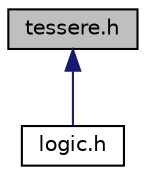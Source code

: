 digraph "tessere.h"
{
 // LATEX_PDF_SIZE
  edge [fontname="Helvetica",fontsize="10",labelfontname="Helvetica",labelfontsize="10"];
  node [fontname="Helvetica",fontsize="10",shape=record];
  Node1 [label="tessere.h",height=0.2,width=0.4,color="black", fillcolor="grey75", style="filled", fontcolor="black",tooltip="Dichiarazione delle funzioni e le strutture per la gestione di una scacchiera di tessere."];
  Node1 -> Node2 [dir="back",color="midnightblue",fontsize="10",style="solid",fontname="Helvetica"];
  Node2 [label="logic.h",height=0.2,width=0.4,color="black", fillcolor="white", style="filled",URL="$logic_8h.html",tooltip="Dichiarazioni delle funzioni per la logica del gioco."];
}
